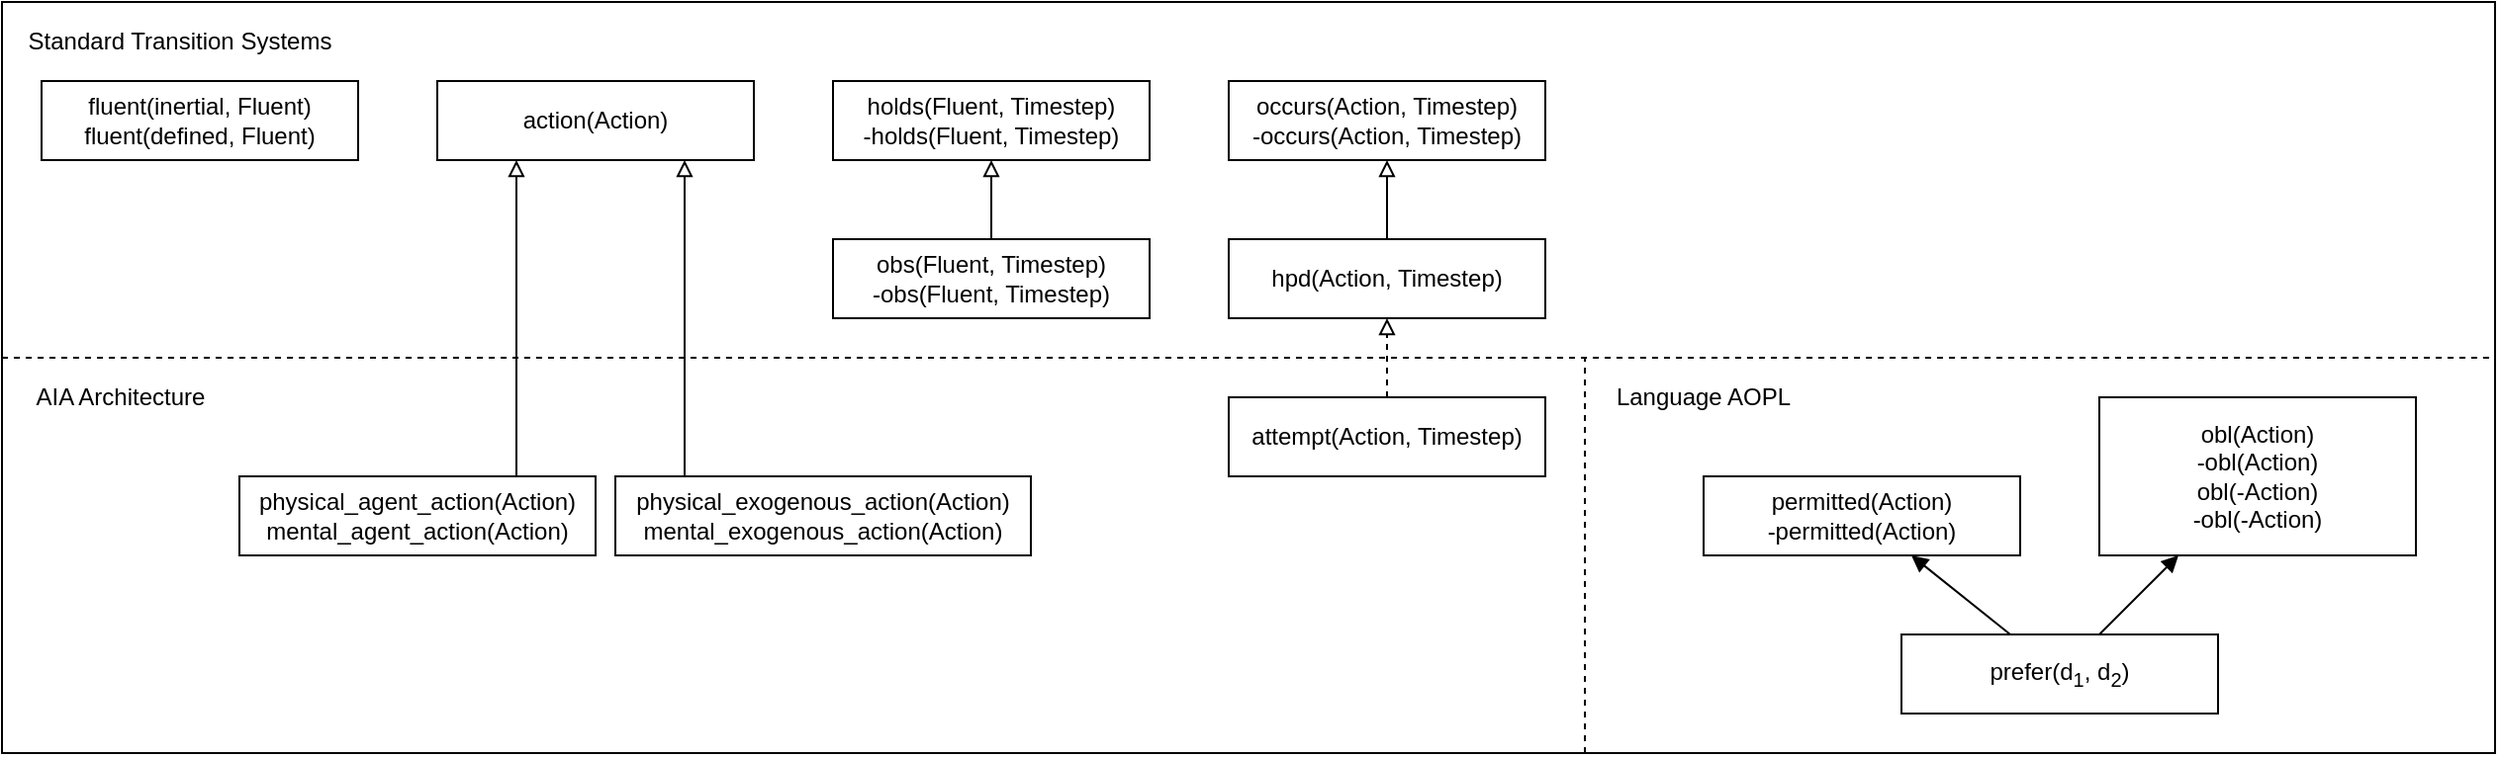<mxfile compressed="false" version="14.1.2" type="device">
  <diagram id="tvdHMeFh68qVYVZgIlrQ" name="Page-1">
    <mxGraphModel dx="890" dy="555" grid="1" gridSize="10" guides="1" tooltips="1" connect="1" arrows="1" fold="1" page="1" pageScale="1" pageWidth="1100" pageHeight="850" math="0" shadow="0">
      <root>
        <mxCell id="0" />
        <mxCell id="1" parent="0" />
        <mxCell id="-y82QBAuLwHXEhs3pHbw-20" value="" style="rounded=0;whiteSpace=wrap;html=1;fillColor=none;" parent="1" vertex="1">
          <mxGeometry x="60" y="40" width="1260" height="380" as="geometry" />
        </mxCell>
        <mxCell id="-y82QBAuLwHXEhs3pHbw-3" value="&lt;div&gt;occurs(Action, Timestep)&lt;/div&gt;&lt;div&gt;-occurs(Action, Timestep)&lt;/div&gt;" style="rounded=0;whiteSpace=wrap;html=1;" parent="1" vertex="1">
          <mxGeometry x="680" y="80" width="160" height="40" as="geometry" />
        </mxCell>
        <mxCell id="-y82QBAuLwHXEhs3pHbw-4" value="&lt;div&gt;holds(Fluent, Timestep)&lt;/div&gt;&lt;div&gt;-holds(Fluent, Timestep)&lt;/div&gt;" style="rounded=0;whiteSpace=wrap;html=1;" parent="1" vertex="1">
          <mxGeometry x="480" y="80" width="160" height="40" as="geometry" />
        </mxCell>
        <mxCell id="-y82QBAuLwHXEhs3pHbw-5" value="&lt;div&gt;obs(Fluent, Timestep)&lt;/div&gt;&lt;div&gt;-obs(Fluent, Timestep)&lt;/div&gt;" style="rounded=0;whiteSpace=wrap;html=1;" parent="1" vertex="1">
          <mxGeometry x="480" y="160" width="160" height="40" as="geometry" />
        </mxCell>
        <mxCell id="-y82QBAuLwHXEhs3pHbw-6" value="hpd(Action, Timestep)" style="rounded=0;whiteSpace=wrap;html=1;" parent="1" vertex="1">
          <mxGeometry x="680" y="160" width="160" height="40" as="geometry" />
        </mxCell>
        <mxCell id="-y82QBAuLwHXEhs3pHbw-8" value="" style="endArrow=block;html=1;endFill=0;" parent="1" source="-y82QBAuLwHXEhs3pHbw-5" target="-y82QBAuLwHXEhs3pHbw-4" edge="1">
          <mxGeometry width="50" height="50" relative="1" as="geometry">
            <mxPoint x="530" y="350" as="sourcePoint" />
            <mxPoint x="580" y="300" as="targetPoint" />
          </mxGeometry>
        </mxCell>
        <mxCell id="-y82QBAuLwHXEhs3pHbw-9" value="" style="endArrow=block;html=1;endFill=0;" parent="1" source="-y82QBAuLwHXEhs3pHbw-6" target="-y82QBAuLwHXEhs3pHbw-3" edge="1">
          <mxGeometry width="50" height="50" relative="1" as="geometry">
            <mxPoint x="400" y="330" as="sourcePoint" />
            <mxPoint x="400" y="290" as="targetPoint" />
          </mxGeometry>
        </mxCell>
        <mxCell id="-y82QBAuLwHXEhs3pHbw-10" value="attempt(Action, Timestep)" style="rounded=0;whiteSpace=wrap;html=1;" parent="1" vertex="1">
          <mxGeometry x="680" y="240" width="160" height="40" as="geometry" />
        </mxCell>
        <mxCell id="-y82QBAuLwHXEhs3pHbw-11" value="" style="endArrow=block;html=1;endFill=0;dashed=1;" parent="1" source="-y82QBAuLwHXEhs3pHbw-10" target="-y82QBAuLwHXEhs3pHbw-6" edge="1">
          <mxGeometry width="50" height="50" relative="1" as="geometry">
            <mxPoint x="600" y="330" as="sourcePoint" />
            <mxPoint x="600" y="290" as="targetPoint" />
          </mxGeometry>
        </mxCell>
        <mxCell id="-y82QBAuLwHXEhs3pHbw-15" style="rounded=0;orthogonalLoop=1;jettySize=auto;html=1;endArrow=block;endFill=1;" parent="1" source="-y82QBAuLwHXEhs3pHbw-14" target="-y82QBAuLwHXEhs3pHbw-12" edge="1">
          <mxGeometry relative="1" as="geometry" />
        </mxCell>
        <mxCell id="-y82QBAuLwHXEhs3pHbw-12" value="&lt;div&gt;permitted(Action)&lt;/div&gt;&lt;div&gt;-permitted(Action)&lt;/div&gt;" style="rounded=0;whiteSpace=wrap;html=1;" parent="1" vertex="1">
          <mxGeometry x="920" y="280" width="160" height="40" as="geometry" />
        </mxCell>
        <mxCell id="-y82QBAuLwHXEhs3pHbw-13" value="&lt;div&gt;obl(Action)&lt;/div&gt;&lt;div&gt;-obl(Action)&lt;/div&gt;&lt;div&gt;obl(-Action)&lt;/div&gt;&lt;div&gt;-obl(-Action)&lt;/div&gt;" style="rounded=0;whiteSpace=wrap;html=1;" parent="1" vertex="1">
          <mxGeometry x="1120" y="240" width="160" height="80" as="geometry" />
        </mxCell>
        <mxCell id="-y82QBAuLwHXEhs3pHbw-14" value="prefer(d&lt;sub&gt;1&lt;/sub&gt;, d&lt;sub&gt;2&lt;/sub&gt;)" style="rounded=0;whiteSpace=wrap;html=1;" parent="1" vertex="1">
          <mxGeometry x="1020" y="360" width="160" height="40" as="geometry" />
        </mxCell>
        <mxCell id="-y82QBAuLwHXEhs3pHbw-19" style="rounded=0;orthogonalLoop=1;jettySize=auto;html=1;endArrow=block;endFill=1;" parent="1" source="-y82QBAuLwHXEhs3pHbw-14" target="-y82QBAuLwHXEhs3pHbw-13" edge="1">
          <mxGeometry relative="1" as="geometry">
            <mxPoint x="825" y="250" as="sourcePoint" />
            <mxPoint x="875" y="210" as="targetPoint" />
          </mxGeometry>
        </mxCell>
        <mxCell id="-y82QBAuLwHXEhs3pHbw-21" value="" style="endArrow=none;dashed=1;html=1;" parent="1" edge="1">
          <mxGeometry width="50" height="50" relative="1" as="geometry">
            <mxPoint x="860" y="420" as="sourcePoint" />
            <mxPoint x="860" y="220" as="targetPoint" />
          </mxGeometry>
        </mxCell>
        <mxCell id="-y82QBAuLwHXEhs3pHbw-22" value="AIA Architecture" style="text;html=1;strokeColor=none;fillColor=none;align=center;verticalAlign=middle;whiteSpace=wrap;rounded=0;" parent="1" vertex="1">
          <mxGeometry x="70" y="230" width="100" height="20" as="geometry" />
        </mxCell>
        <mxCell id="-y82QBAuLwHXEhs3pHbw-23" value="Language AOPL" style="text;html=1;strokeColor=none;fillColor=none;align=center;verticalAlign=middle;whiteSpace=wrap;rounded=0;" parent="1" vertex="1">
          <mxGeometry x="870" y="230" width="100" height="20" as="geometry" />
        </mxCell>
        <mxCell id="EFkERWepLRrG9sQMqpbu-1" value="" style="endArrow=none;dashed=1;html=1;" edge="1" parent="1">
          <mxGeometry width="50" height="50" relative="1" as="geometry">
            <mxPoint x="60" y="220" as="sourcePoint" />
            <mxPoint x="1320" y="220" as="targetPoint" />
          </mxGeometry>
        </mxCell>
        <mxCell id="EFkERWepLRrG9sQMqpbu-3" value="&lt;div&gt;fluent(inertial, Fluent)&lt;/div&gt;&lt;div&gt;fluent(defined, Fluent)&lt;br&gt;&lt;/div&gt;" style="rounded=0;whiteSpace=wrap;html=1;" vertex="1" parent="1">
          <mxGeometry x="80" y="80" width="160" height="40" as="geometry" />
        </mxCell>
        <mxCell id="EFkERWepLRrG9sQMqpbu-9" style="edgeStyle=elbowEdgeStyle;rounded=0;orthogonalLoop=1;jettySize=auto;html=1;endArrow=block;endFill=0;" edge="1" parent="1" source="EFkERWepLRrG9sQMqpbu-4" target="EFkERWepLRrG9sQMqpbu-8">
          <mxGeometry relative="1" as="geometry" />
        </mxCell>
        <mxCell id="EFkERWepLRrG9sQMqpbu-4" value="&lt;div&gt;physical_agent_action(Action)&lt;/div&gt;&lt;div&gt;mental_agent_action(Action)&lt;br&gt;&lt;/div&gt;" style="rounded=0;whiteSpace=wrap;html=1;" vertex="1" parent="1">
          <mxGeometry x="180" y="280" width="180" height="40" as="geometry" />
        </mxCell>
        <mxCell id="EFkERWepLRrG9sQMqpbu-10" style="edgeStyle=elbowEdgeStyle;rounded=0;orthogonalLoop=1;jettySize=auto;html=1;endArrow=block;endFill=0;" edge="1" parent="1" source="EFkERWepLRrG9sQMqpbu-5" target="EFkERWepLRrG9sQMqpbu-8">
          <mxGeometry relative="1" as="geometry" />
        </mxCell>
        <mxCell id="EFkERWepLRrG9sQMqpbu-5" value="&lt;div&gt;physical_exogenous_action(Action)&lt;/div&gt;&lt;div&gt;mental_exogenous_action(Action)&lt;br&gt;&lt;/div&gt;" style="rounded=0;whiteSpace=wrap;html=1;" vertex="1" parent="1">
          <mxGeometry x="370" y="280" width="210" height="40" as="geometry" />
        </mxCell>
        <mxCell id="EFkERWepLRrG9sQMqpbu-8" value="action(Action)" style="rounded=0;whiteSpace=wrap;html=1;" vertex="1" parent="1">
          <mxGeometry x="280" y="80" width="160" height="40" as="geometry" />
        </mxCell>
        <mxCell id="EFkERWepLRrG9sQMqpbu-11" value="Standard Transition Systems" style="text;html=1;strokeColor=none;fillColor=none;align=center;verticalAlign=middle;whiteSpace=wrap;rounded=0;" vertex="1" parent="1">
          <mxGeometry x="70" y="50" width="160" height="20" as="geometry" />
        </mxCell>
      </root>
    </mxGraphModel>
  </diagram>
</mxfile>
